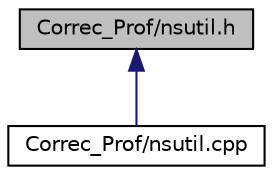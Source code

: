 digraph "Correc_Prof/nsutil.h"
{
 // LATEX_PDF_SIZE
  edge [fontname="Helvetica",fontsize="10",labelfontname="Helvetica",labelfontsize="10"];
  node [fontname="Helvetica",fontsize="10",shape=record];
  Node1 [label="Correc_Prof/nsutil.h",height=0.2,width=0.4,color="black", fillcolor="grey75", style="filled", fontcolor="black",tooltip="Set of usefull functions."];
  Node1 -> Node2 [dir="back",color="midnightblue",fontsize="10",style="solid",fontname="Helvetica"];
  Node2 [label="Correc_Prof/nsutil.cpp",height=0.2,width=0.4,color="black", fillcolor="white", style="filled",URL="$_correc___prof_2nsutil_8cpp_source.html",tooltip=" "];
}

